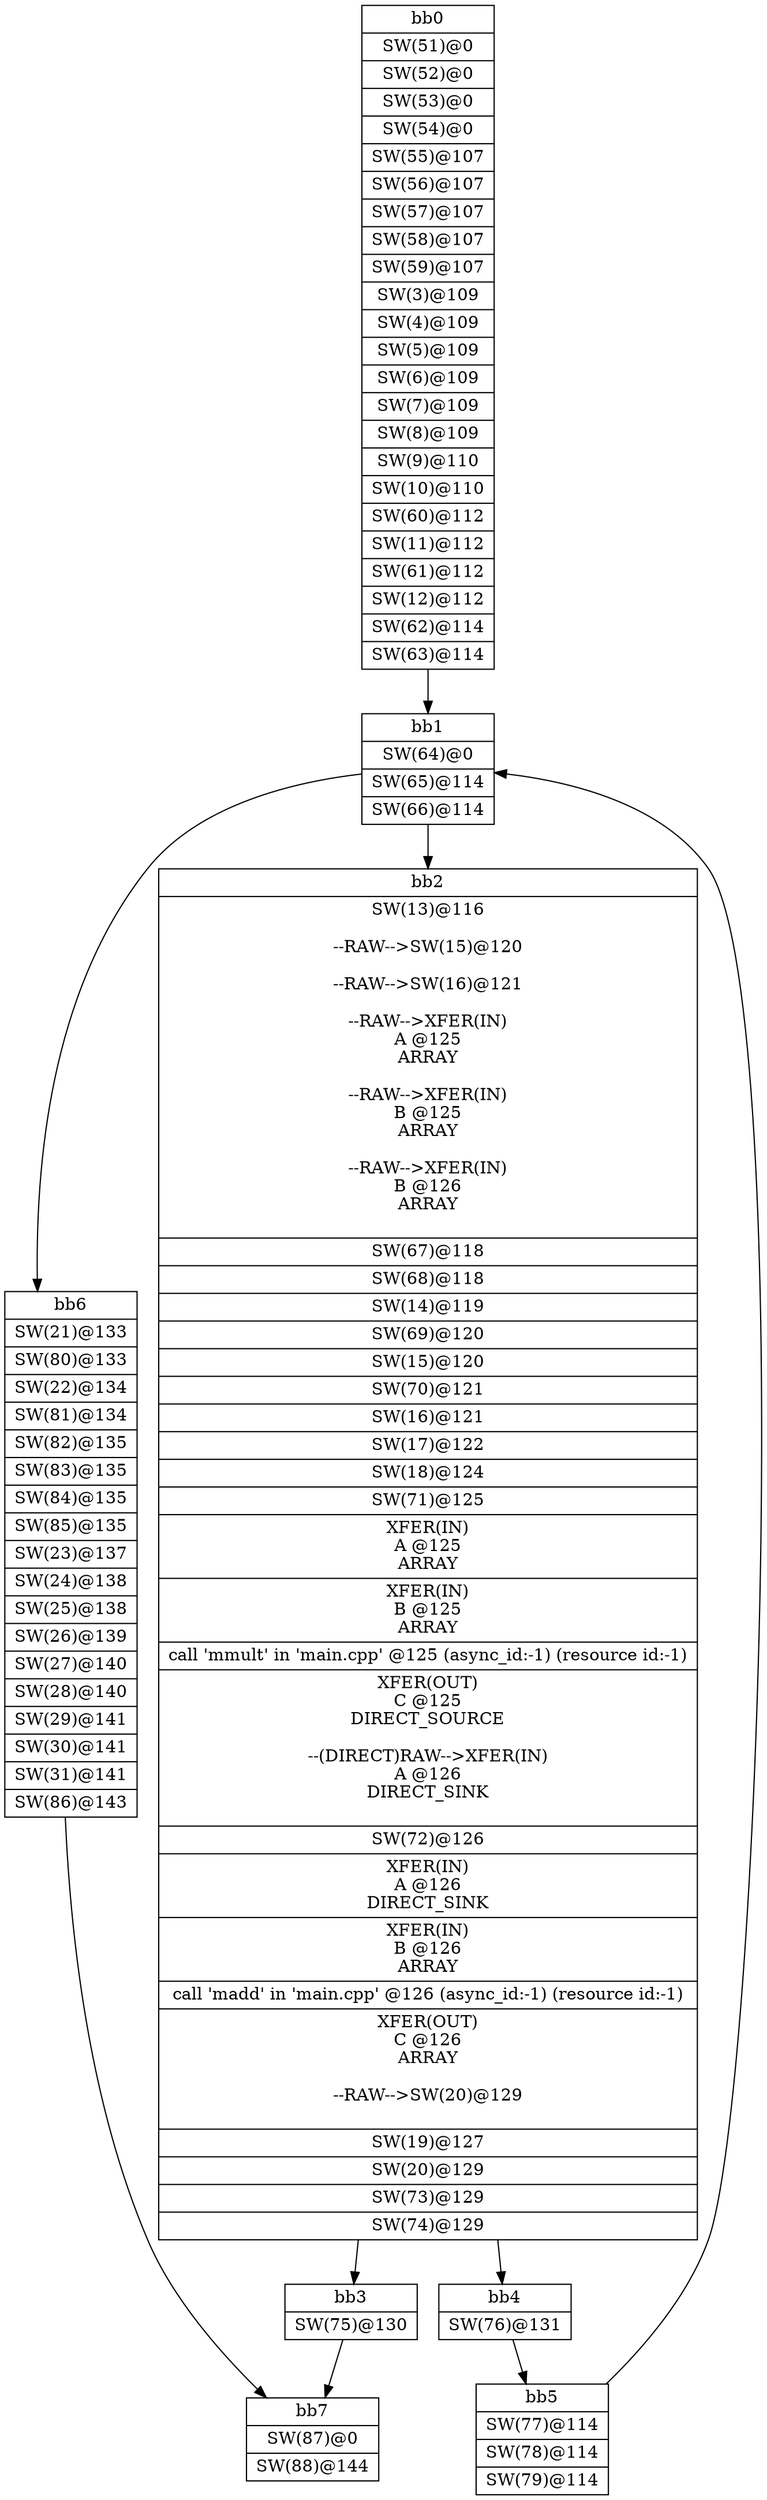 digraph CDFG {
node [shape=record];
bb0 [shape=record, label = "{bb0|<x000002862E2FDC80>SW(51)@0\n|<x000002862E2FD8C0>SW(52)@0\n|<x000002862E2FDD20>SW(53)@0\n|<x000002862E2FE220>SW(54)@0\n|<x000002862E2FD780>SW(55)@107\n|<x000002862E2FDDC0>SW(56)@107\n|<x000002862E2FEEA0>SW(57)@107\n|<x000002862E2FE9A0>SW(58)@107\n|<x000002862E2FDFA0>SW(59)@107\n|<x000002862D6D0700>SW(3)@109\n|<x000002862D6D14C0>SW(4)@109\n|<x000002862D6D07A0>SW(5)@109\n|<x000002862D6D1740>SW(6)@109\n|<x000002862D6D1E20>SW(7)@109\n|<x000002862D6D17E0>SW(8)@109\n|<x000002862D6D0A20>SW(9)@110\n|<x000002862D6D0020>SW(10)@110\n|<x000002862E2FE040>SW(60)@112\n|<x000002862D6D0CA0>SW(11)@112\n|<x000002862E2FEAE0>SW(61)@112\n|<x000002862D6D0E80>SW(12)@112\n|<x000002862E2FE0E0>SW(62)@114\n|<x000002862E2FE180>SW(63)@114\n}"];
bb1 [shape=record, label = "{bb1|<x000002862E2FD140>SW(64)@0\n|<x000002862E2FE2C0>SW(65)@114\n|<x000002862E2FE360>SW(66)@114\n}"];
bb2 [shape=record, label = "{bb2|<x000002862D6D0F20>SW(13)@116\n\n--RAW--\>SW(15)@120\n\n--RAW--\>SW(16)@121\n\n--RAW--\>XFER(IN)\nA @125\nARRAY\n\n--RAW--\>XFER(IN)\nB @125\nARRAY\n\n--RAW--\>XFER(IN)\nB @126\nARRAY\n\n|<x000002862E2FE4A0>SW(67)@118\n|<x000002862E3070B0>SW(68)@118\n|<x000002862D6D11A0>SW(14)@119\n|<x000002862E306CF0>SW(69)@120\n|<x000002862D6D1880>SW(15)@120\n|<x000002862E3062F0>SW(70)@121\n|<x000002862D6D1240>SW(16)@121\n|<x000002862D6D1380>SW(17)@122\n|<x000002862D6D1920>SW(18)@124\n|<x000002862E306570>SW(71)@125\n|<x000002862E307AB0>XFER(IN)\nA @125\nARRAY\n|<x000002862E3069D0>XFER(IN)\nB @125\nARRAY\n|<x000002862D6F2750>call 'mmult' in 'main.cpp' @125 (async_id:-1) (resource id:-1)\n|<x000002862E307C90>XFER(OUT)\nC @125\nDIRECT_SOURCE\n\n--(DIRECT)RAW--\>XFER(IN)\nA @126\nDIRECT_SINK\n\n|<x000002862E306610>SW(72)@126\n|<x000002862E307790>XFER(IN)\nA @126\nDIRECT_SINK\n|<x000002862E3064D0>XFER(IN)\nB @126\nARRAY\n|<x000002862D6F2F30>call 'madd' in 'main.cpp' @126 (async_id:-1) (resource id:-1)\n|<x000002862E306A70>XFER(OUT)\nC @126\nARRAY\n\n--RAW--\>SW(20)@129\n\n|<x000002862D6D1A60>SW(19)@127\n|<x000002862D66E0F0>SW(20)@129\n|<x000002862E307BF0>SW(73)@129\n|<x000002862E307510>SW(74)@129\n}"];
bb3 [shape=record, label = "{bb3|<x000002862E307F10>SW(75)@130\n}"];
bb4 [shape=record, label = "{bb4|<x000002862E307830>SW(76)@131\n}"];
bb5 [shape=record, label = "{bb5|<x000002862E307B50>SW(77)@114\n|<x000002862E306890>SW(78)@114\n|<x000002862E307330>SW(79)@114\n}"];
bb6 [shape=record, label = "{bb6|<x000002862D6D1BA0>SW(21)@133\n|<x000002862E3078D0>SW(80)@133\n|<x000002862E2FEB80>SW(22)@134\n|<x000002862E307D30>SW(81)@134\n|<x000002862E307650>SW(82)@135\n|<x000002862E3076F0>SW(83)@135\n|<x000002862E306430>SW(84)@135\n|<x000002862E306930>SW(85)@135\n|<x000002862E2FD1E0>SW(23)@137\n|<x000002862E2FD0A0>SW(24)@138\n|<x000002862E2FE900>SW(25)@138\n|<x000002862E2FDF00>SW(26)@139\n|<x000002862E2FD640>SW(27)@140\n|<x000002862E2FDB40>SW(28)@140\n|<x000002862E2FE720>SW(29)@141\n|<x000002862E2FE5E0>SW(30)@141\n|<x000002862E2FE7C0>SW(31)@141\n|<x000002862E3066B0>SW(86)@143\n}"];
bb7 [shape=record, label = "{bb7|<x000002862E307DD0>SW(87)@0\n|<x000002862E306390>SW(88)@144\n}"];
bb0 -> bb1
bb1 -> bb2
bb1 -> bb6
bb2 -> bb3
bb2 -> bb4
bb3 -> bb7
bb4 -> bb5
bb5 -> bb1
bb6 -> bb7
}
